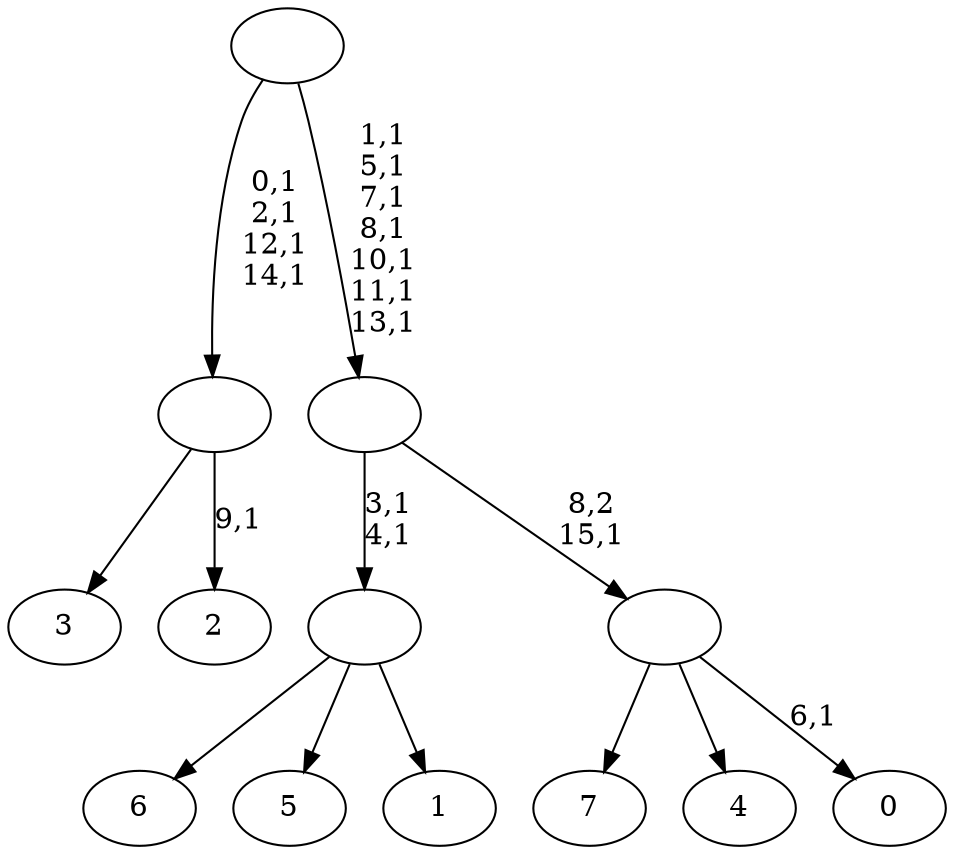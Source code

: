 digraph T {
	24 [label="7"]
	23 [label="6"]
	22 [label="5"]
	21 [label="4"]
	20 [label="3"]
	19 [label="2"]
	17 [label=""]
	13 [label="1"]
	12 [label=""]
	10 [label="0"]
	8 [label=""]
	7 [label=""]
	0 [label=""]
	17 -> 19 [label="9,1"]
	17 -> 20 [label=""]
	12 -> 23 [label=""]
	12 -> 22 [label=""]
	12 -> 13 [label=""]
	8 -> 10 [label="6,1"]
	8 -> 24 [label=""]
	8 -> 21 [label=""]
	7 -> 12 [label="3,1\n4,1"]
	7 -> 8 [label="8,2\n15,1"]
	0 -> 7 [label="1,1\n5,1\n7,1\n8,1\n10,1\n11,1\n13,1"]
	0 -> 17 [label="0,1\n2,1\n12,1\n14,1"]
}
